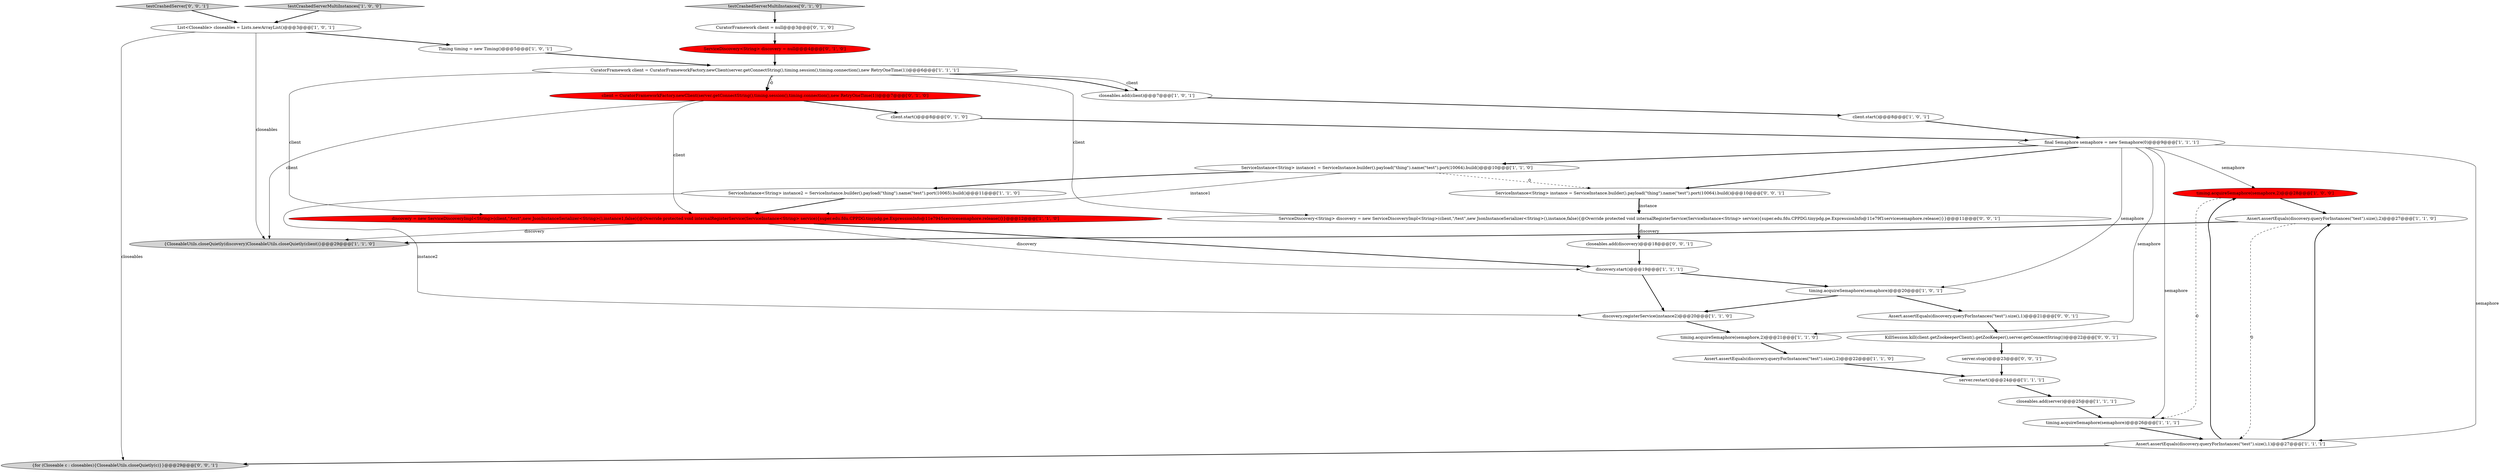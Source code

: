 digraph {
33 [style = filled, label = "{for (Closeable c : closeables){CloseableUtils.closeQuietly(c)}}@@@29@@@['0', '0', '1']", fillcolor = lightgray, shape = ellipse image = "AAA0AAABBB3BBB"];
8 [style = filled, label = "Assert.assertEquals(discovery.queryForInstances(\"test\").size(),2)@@@27@@@['1', '1', '0']", fillcolor = white, shape = ellipse image = "AAA0AAABBB1BBB"];
21 [style = filled, label = "closeables.add(client)@@@7@@@['1', '0', '1']", fillcolor = white, shape = ellipse image = "AAA0AAABBB1BBB"];
11 [style = filled, label = "timing.acquireSemaphore(semaphore,2)@@@28@@@['1', '0', '0']", fillcolor = red, shape = ellipse image = "AAA1AAABBB1BBB"];
17 [style = filled, label = "ServiceInstance<String> instance2 = ServiceInstance.builder().payload(\"thing\").name(\"test\").port(10065).build()@@@11@@@['1', '1', '0']", fillcolor = white, shape = ellipse image = "AAA0AAABBB1BBB"];
25 [style = filled, label = "CuratorFramework client = null@@@3@@@['0', '1', '0']", fillcolor = white, shape = ellipse image = "AAA0AAABBB2BBB"];
0 [style = filled, label = "timing.acquireSemaphore(semaphore,2)@@@21@@@['1', '1', '0']", fillcolor = white, shape = ellipse image = "AAA0AAABBB1BBB"];
29 [style = filled, label = "KillSession.kill(client.getZookeeperClient().getZooKeeper(),server.getConnectString())@@@22@@@['0', '0', '1']", fillcolor = white, shape = ellipse image = "AAA0AAABBB3BBB"];
12 [style = filled, label = "List<Closeable> closeables = Lists.newArrayList()@@@3@@@['1', '0', '1']", fillcolor = white, shape = ellipse image = "AAA0AAABBB1BBB"];
9 [style = filled, label = "CuratorFramework client = CuratorFrameworkFactory.newClient(server.getConnectString(),timing.session(),timing.connection(),new RetryOneTime(1))@@@6@@@['1', '1', '1']", fillcolor = white, shape = ellipse image = "AAA0AAABBB1BBB"];
7 [style = filled, label = "discovery.start()@@@19@@@['1', '1', '1']", fillcolor = white, shape = ellipse image = "AAA0AAABBB1BBB"];
28 [style = filled, label = "Assert.assertEquals(discovery.queryForInstances(\"test\").size(),1)@@@21@@@['0', '0', '1']", fillcolor = white, shape = ellipse image = "AAA0AAABBB3BBB"];
15 [style = filled, label = "ServiceInstance<String> instance1 = ServiceInstance.builder().payload(\"thing\").name(\"test\").port(10064).build()@@@10@@@['1', '1', '0']", fillcolor = white, shape = ellipse image = "AAA0AAABBB1BBB"];
23 [style = filled, label = "testCrashedServerMultiInstances['0', '1', '0']", fillcolor = lightgray, shape = diamond image = "AAA0AAABBB2BBB"];
19 [style = filled, label = "timing.acquireSemaphore(semaphore)@@@20@@@['1', '0', '1']", fillcolor = white, shape = ellipse image = "AAA0AAABBB1BBB"];
32 [style = filled, label = "closeables.add(discovery)@@@18@@@['0', '0', '1']", fillcolor = white, shape = ellipse image = "AAA0AAABBB3BBB"];
10 [style = filled, label = "timing.acquireSemaphore(semaphore)@@@26@@@['1', '1', '1']", fillcolor = white, shape = ellipse image = "AAA0AAABBB1BBB"];
30 [style = filled, label = "ServiceInstance<String> instance = ServiceInstance.builder().payload(\"thing\").name(\"test\").port(10064).build()@@@10@@@['0', '0', '1']", fillcolor = white, shape = ellipse image = "AAA0AAABBB3BBB"];
2 [style = filled, label = "discovery.registerService(instance2)@@@20@@@['1', '1', '0']", fillcolor = white, shape = ellipse image = "AAA0AAABBB1BBB"];
27 [style = filled, label = "server.stop()@@@23@@@['0', '0', '1']", fillcolor = white, shape = ellipse image = "AAA0AAABBB3BBB"];
18 [style = filled, label = "discovery = new ServiceDiscoveryImpl<String>(client,\"/test\",new JsonInstanceSerializer<String>(),instance1,false){@Override protected void internalRegisterService(ServiceInstance<String> service){super.edu.fdu.CPPDG.tinypdg.pe.ExpressionInfo@11e7945servicesemaphore.release()}}@@@12@@@['1', '1', '0']", fillcolor = red, shape = ellipse image = "AAA1AAABBB1BBB"];
16 [style = filled, label = "Assert.assertEquals(discovery.queryForInstances(\"test\").size(),1)@@@27@@@['1', '1', '1']", fillcolor = white, shape = ellipse image = "AAA0AAABBB1BBB"];
26 [style = filled, label = "client = CuratorFrameworkFactory.newClient(server.getConnectString(),timing.session(),timing.connection(),new RetryOneTime(1))@@@7@@@['0', '1', '0']", fillcolor = red, shape = ellipse image = "AAA1AAABBB2BBB"];
6 [style = filled, label = "testCrashedServerMultiInstances['1', '0', '0']", fillcolor = lightgray, shape = diamond image = "AAA0AAABBB1BBB"];
13 [style = filled, label = "final Semaphore semaphore = new Semaphore(0)@@@9@@@['1', '1', '1']", fillcolor = white, shape = ellipse image = "AAA0AAABBB1BBB"];
5 [style = filled, label = "client.start()@@@8@@@['1', '0', '1']", fillcolor = white, shape = ellipse image = "AAA0AAABBB1BBB"];
1 [style = filled, label = "Assert.assertEquals(discovery.queryForInstances(\"test\").size(),2)@@@22@@@['1', '1', '0']", fillcolor = white, shape = ellipse image = "AAA0AAABBB1BBB"];
4 [style = filled, label = "{CloseableUtils.closeQuietly(discovery)CloseableUtils.closeQuietly(client)}@@@29@@@['1', '1', '0']", fillcolor = lightgray, shape = ellipse image = "AAA0AAABBB1BBB"];
14 [style = filled, label = "closeables.add(server)@@@25@@@['1', '1', '1']", fillcolor = white, shape = ellipse image = "AAA0AAABBB1BBB"];
34 [style = filled, label = "testCrashedServer['0', '0', '1']", fillcolor = lightgray, shape = diamond image = "AAA0AAABBB3BBB"];
20 [style = filled, label = "server.restart()@@@24@@@['1', '1', '1']", fillcolor = white, shape = ellipse image = "AAA0AAABBB1BBB"];
22 [style = filled, label = "client.start()@@@8@@@['0', '1', '0']", fillcolor = white, shape = ellipse image = "AAA0AAABBB2BBB"];
3 [style = filled, label = "Timing timing = new Timing()@@@5@@@['1', '0', '1']", fillcolor = white, shape = ellipse image = "AAA0AAABBB1BBB"];
24 [style = filled, label = "ServiceDiscovery<String> discovery = null@@@4@@@['0', '1', '0']", fillcolor = red, shape = ellipse image = "AAA1AAABBB2BBB"];
31 [style = filled, label = "ServiceDiscovery<String> discovery = new ServiceDiscoveryImpl<String>(client,\"/test\",new JsonInstanceSerializer<String>(),instance,false){@Override protected void internalRegisterService(ServiceInstance<String> service){super.edu.fdu.CPPDG.tinypdg.pe.ExpressionInfo@11e79f1servicesemaphore.release()}}@@@11@@@['0', '0', '1']", fillcolor = white, shape = ellipse image = "AAA0AAABBB3BBB"];
28->29 [style = bold, label=""];
11->10 [style = dashed, label="0"];
23->25 [style = bold, label=""];
8->16 [style = dashed, label="0"];
9->21 [style = solid, label="client"];
26->4 [style = solid, label="client"];
16->11 [style = bold, label=""];
13->16 [style = solid, label="semaphore"];
16->8 [style = bold, label=""];
31->32 [style = bold, label=""];
12->33 [style = solid, label="closeables"];
26->18 [style = solid, label="client"];
12->4 [style = solid, label="closeables"];
13->10 [style = solid, label="semaphore"];
1->20 [style = bold, label=""];
14->10 [style = bold, label=""];
15->18 [style = solid, label="instance1"];
15->30 [style = dashed, label="0"];
20->14 [style = bold, label=""];
32->7 [style = bold, label=""];
19->2 [style = bold, label=""];
13->30 [style = bold, label=""];
34->12 [style = bold, label=""];
13->11 [style = solid, label="semaphore"];
17->2 [style = solid, label="instance2"];
18->4 [style = solid, label="discovery"];
18->7 [style = solid, label="discovery"];
26->22 [style = bold, label=""];
9->31 [style = solid, label="client"];
9->26 [style = bold, label=""];
3->9 [style = bold, label=""];
21->5 [style = bold, label=""];
25->24 [style = bold, label=""];
29->27 [style = bold, label=""];
15->17 [style = bold, label=""];
30->31 [style = solid, label="instance"];
2->0 [style = bold, label=""];
10->16 [style = bold, label=""];
16->33 [style = bold, label=""];
30->31 [style = bold, label=""];
7->2 [style = bold, label=""];
0->1 [style = bold, label=""];
5->13 [style = bold, label=""];
9->26 [style = dashed, label="0"];
9->21 [style = bold, label=""];
13->0 [style = solid, label="semaphore"];
11->8 [style = bold, label=""];
13->19 [style = solid, label="semaphore"];
12->3 [style = bold, label=""];
13->15 [style = bold, label=""];
19->28 [style = bold, label=""];
8->4 [style = bold, label=""];
22->13 [style = bold, label=""];
18->7 [style = bold, label=""];
31->32 [style = solid, label="discovery"];
7->19 [style = bold, label=""];
27->20 [style = bold, label=""];
17->18 [style = bold, label=""];
24->9 [style = bold, label=""];
9->18 [style = solid, label="client"];
6->12 [style = bold, label=""];
}
